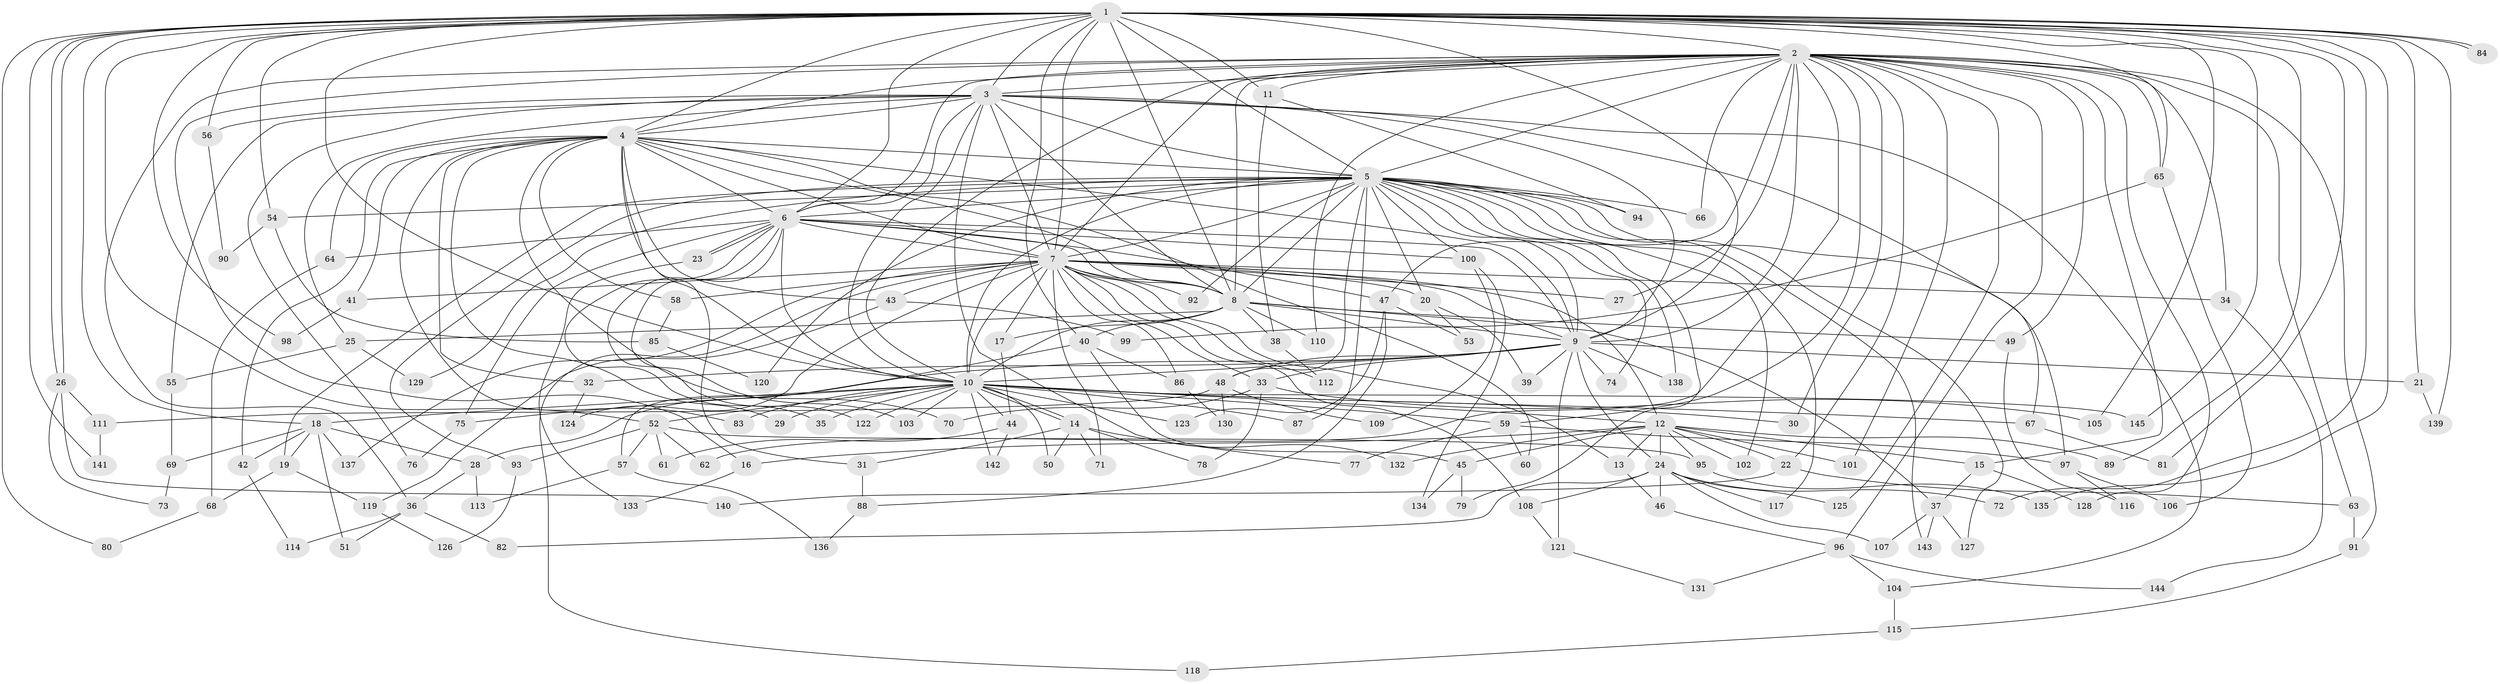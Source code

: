 // coarse degree distribution, {30: 0.008928571428571428, 28: 0.008928571428571428, 16: 0.008928571428571428, 20: 0.008928571428571428, 29: 0.008928571428571428, 17: 0.008928571428571428, 25: 0.017857142857142856, 18: 0.017857142857142856, 4: 0.09821428571428571, 15: 0.008928571428571428, 3: 0.25, 6: 0.017857142857142856, 7: 0.017857142857142856, 8: 0.008928571428571428, 5: 0.0625, 10: 0.008928571428571428, 2: 0.4375}
// Generated by graph-tools (version 1.1) at 2025/41/03/06/25 10:41:33]
// undirected, 145 vertices, 315 edges
graph export_dot {
graph [start="1"]
  node [color=gray90,style=filled];
  1;
  2;
  3;
  4;
  5;
  6;
  7;
  8;
  9;
  10;
  11;
  12;
  13;
  14;
  15;
  16;
  17;
  18;
  19;
  20;
  21;
  22;
  23;
  24;
  25;
  26;
  27;
  28;
  29;
  30;
  31;
  32;
  33;
  34;
  35;
  36;
  37;
  38;
  39;
  40;
  41;
  42;
  43;
  44;
  45;
  46;
  47;
  48;
  49;
  50;
  51;
  52;
  53;
  54;
  55;
  56;
  57;
  58;
  59;
  60;
  61;
  62;
  63;
  64;
  65;
  66;
  67;
  68;
  69;
  70;
  71;
  72;
  73;
  74;
  75;
  76;
  77;
  78;
  79;
  80;
  81;
  82;
  83;
  84;
  85;
  86;
  87;
  88;
  89;
  90;
  91;
  92;
  93;
  94;
  95;
  96;
  97;
  98;
  99;
  100;
  101;
  102;
  103;
  104;
  105;
  106;
  107;
  108;
  109;
  110;
  111;
  112;
  113;
  114;
  115;
  116;
  117;
  118;
  119;
  120;
  121;
  122;
  123;
  124;
  125;
  126;
  127;
  128;
  129;
  130;
  131;
  132;
  133;
  134;
  135;
  136;
  137;
  138;
  139;
  140;
  141;
  142;
  143;
  144;
  145;
  1 -- 2;
  1 -- 3;
  1 -- 4;
  1 -- 5;
  1 -- 6;
  1 -- 7;
  1 -- 8;
  1 -- 9;
  1 -- 10;
  1 -- 11;
  1 -- 18;
  1 -- 21;
  1 -- 26;
  1 -- 26;
  1 -- 40;
  1 -- 52;
  1 -- 54;
  1 -- 56;
  1 -- 65;
  1 -- 72;
  1 -- 80;
  1 -- 81;
  1 -- 84;
  1 -- 84;
  1 -- 89;
  1 -- 98;
  1 -- 105;
  1 -- 135;
  1 -- 139;
  1 -- 141;
  1 -- 145;
  2 -- 3;
  2 -- 4;
  2 -- 5;
  2 -- 6;
  2 -- 7;
  2 -- 8;
  2 -- 9;
  2 -- 10;
  2 -- 11;
  2 -- 15;
  2 -- 16;
  2 -- 22;
  2 -- 27;
  2 -- 30;
  2 -- 34;
  2 -- 36;
  2 -- 47;
  2 -- 49;
  2 -- 59;
  2 -- 62;
  2 -- 63;
  2 -- 65;
  2 -- 66;
  2 -- 91;
  2 -- 96;
  2 -- 101;
  2 -- 110;
  2 -- 125;
  2 -- 128;
  3 -- 4;
  3 -- 5;
  3 -- 6;
  3 -- 7;
  3 -- 8;
  3 -- 9;
  3 -- 10;
  3 -- 25;
  3 -- 55;
  3 -- 56;
  3 -- 67;
  3 -- 76;
  3 -- 104;
  3 -- 132;
  4 -- 5;
  4 -- 6;
  4 -- 7;
  4 -- 8;
  4 -- 9;
  4 -- 10;
  4 -- 29;
  4 -- 31;
  4 -- 32;
  4 -- 41;
  4 -- 42;
  4 -- 43;
  4 -- 58;
  4 -- 60;
  4 -- 64;
  4 -- 70;
  4 -- 83;
  5 -- 6;
  5 -- 7;
  5 -- 8;
  5 -- 9;
  5 -- 10;
  5 -- 19;
  5 -- 20;
  5 -- 48;
  5 -- 54;
  5 -- 66;
  5 -- 74;
  5 -- 79;
  5 -- 87;
  5 -- 92;
  5 -- 93;
  5 -- 94;
  5 -- 97;
  5 -- 100;
  5 -- 102;
  5 -- 117;
  5 -- 120;
  5 -- 127;
  5 -- 129;
  5 -- 138;
  5 -- 143;
  6 -- 7;
  6 -- 8;
  6 -- 9;
  6 -- 10;
  6 -- 23;
  6 -- 23;
  6 -- 35;
  6 -- 47;
  6 -- 64;
  6 -- 75;
  6 -- 100;
  6 -- 103;
  6 -- 122;
  7 -- 8;
  7 -- 9;
  7 -- 10;
  7 -- 12;
  7 -- 13;
  7 -- 17;
  7 -- 20;
  7 -- 27;
  7 -- 33;
  7 -- 34;
  7 -- 41;
  7 -- 43;
  7 -- 58;
  7 -- 71;
  7 -- 86;
  7 -- 92;
  7 -- 108;
  7 -- 112;
  7 -- 118;
  7 -- 124;
  7 -- 137;
  8 -- 9;
  8 -- 10;
  8 -- 17;
  8 -- 25;
  8 -- 37;
  8 -- 38;
  8 -- 40;
  8 -- 49;
  8 -- 110;
  9 -- 10;
  9 -- 21;
  9 -- 24;
  9 -- 28;
  9 -- 32;
  9 -- 33;
  9 -- 39;
  9 -- 48;
  9 -- 74;
  9 -- 121;
  9 -- 138;
  10 -- 12;
  10 -- 14;
  10 -- 14;
  10 -- 18;
  10 -- 29;
  10 -- 30;
  10 -- 35;
  10 -- 44;
  10 -- 50;
  10 -- 52;
  10 -- 59;
  10 -- 67;
  10 -- 75;
  10 -- 83;
  10 -- 87;
  10 -- 103;
  10 -- 122;
  10 -- 123;
  10 -- 142;
  10 -- 145;
  11 -- 38;
  11 -- 94;
  12 -- 13;
  12 -- 15;
  12 -- 16;
  12 -- 22;
  12 -- 24;
  12 -- 45;
  12 -- 89;
  12 -- 95;
  12 -- 101;
  12 -- 102;
  12 -- 132;
  13 -- 46;
  14 -- 31;
  14 -- 50;
  14 -- 71;
  14 -- 77;
  14 -- 78;
  15 -- 37;
  15 -- 128;
  16 -- 133;
  17 -- 44;
  18 -- 19;
  18 -- 28;
  18 -- 42;
  18 -- 51;
  18 -- 69;
  18 -- 137;
  19 -- 68;
  19 -- 119;
  20 -- 39;
  20 -- 53;
  21 -- 139;
  22 -- 63;
  22 -- 140;
  23 -- 133;
  24 -- 46;
  24 -- 72;
  24 -- 82;
  24 -- 107;
  24 -- 108;
  24 -- 117;
  24 -- 125;
  25 -- 55;
  25 -- 129;
  26 -- 73;
  26 -- 111;
  26 -- 140;
  28 -- 36;
  28 -- 113;
  31 -- 88;
  32 -- 124;
  33 -- 70;
  33 -- 78;
  33 -- 105;
  34 -- 144;
  36 -- 51;
  36 -- 82;
  36 -- 114;
  37 -- 107;
  37 -- 127;
  37 -- 143;
  38 -- 112;
  40 -- 45;
  40 -- 57;
  40 -- 86;
  41 -- 98;
  42 -- 114;
  43 -- 99;
  43 -- 119;
  44 -- 61;
  44 -- 142;
  45 -- 79;
  45 -- 134;
  46 -- 96;
  47 -- 53;
  47 -- 88;
  47 -- 123;
  48 -- 109;
  48 -- 111;
  48 -- 130;
  49 -- 116;
  52 -- 57;
  52 -- 61;
  52 -- 62;
  52 -- 93;
  52 -- 95;
  54 -- 85;
  54 -- 90;
  55 -- 69;
  56 -- 90;
  57 -- 113;
  57 -- 136;
  58 -- 85;
  59 -- 60;
  59 -- 77;
  59 -- 97;
  63 -- 91;
  64 -- 68;
  65 -- 99;
  65 -- 106;
  67 -- 81;
  68 -- 80;
  69 -- 73;
  75 -- 76;
  85 -- 120;
  86 -- 130;
  88 -- 136;
  91 -- 115;
  93 -- 126;
  95 -- 135;
  96 -- 104;
  96 -- 131;
  96 -- 144;
  97 -- 106;
  97 -- 116;
  100 -- 109;
  100 -- 134;
  104 -- 115;
  108 -- 121;
  111 -- 141;
  115 -- 118;
  119 -- 126;
  121 -- 131;
}
